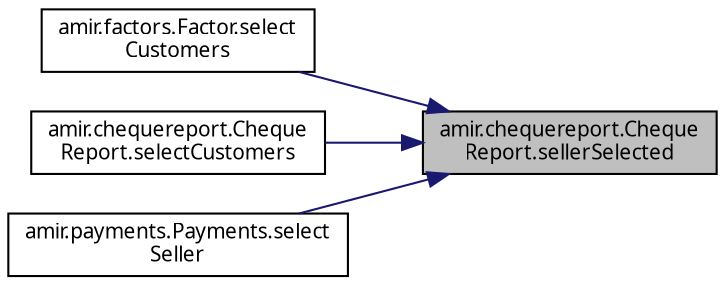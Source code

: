 digraph "amir.chequereport.ChequeReport.sellerSelected"
{
 // LATEX_PDF_SIZE
  edge [fontname="FreeSans.ttf",fontsize="10",labelfontname="FreeSans.ttf",labelfontsize="10"];
  node [fontname="FreeSans.ttf",fontsize="10",shape=record];
  rankdir="RL";
  Node1 [label="amir.chequereport.Cheque\lReport.sellerSelected",height=0.2,width=0.4,color="black", fillcolor="grey75", style="filled", fontcolor="black",tooltip=" "];
  Node1 -> Node2 [dir="back",color="midnightblue",fontsize="10",style="solid",fontname="FreeSans.ttf"];
  Node2 [label="amir.factors.Factor.select\lCustomers",height=0.2,width=0.4,color="black", fillcolor="white", style="filled",URL="$classamir_1_1factors_1_1_factor.html#a6f94c00febf7979c51281b9af5911db0",tooltip=" "];
  Node1 -> Node3 [dir="back",color="midnightblue",fontsize="10",style="solid",fontname="FreeSans.ttf"];
  Node3 [label="amir.chequereport.Cheque\lReport.selectCustomers",height=0.2,width=0.4,color="black", fillcolor="white", style="filled",URL="$classamir_1_1chequereport_1_1_cheque_report.html#ae05167e6c33bbfe339ddcd0d7e1704dd",tooltip=" "];
  Node1 -> Node4 [dir="back",color="midnightblue",fontsize="10",style="solid",fontname="FreeSans.ttf"];
  Node4 [label="amir.payments.Payments.select\lSeller",height=0.2,width=0.4,color="black", fillcolor="white", style="filled",URL="$classamir_1_1payments_1_1_payments.html#ad79b65af718427090c31fb06e3905b3b",tooltip=" "];
}
